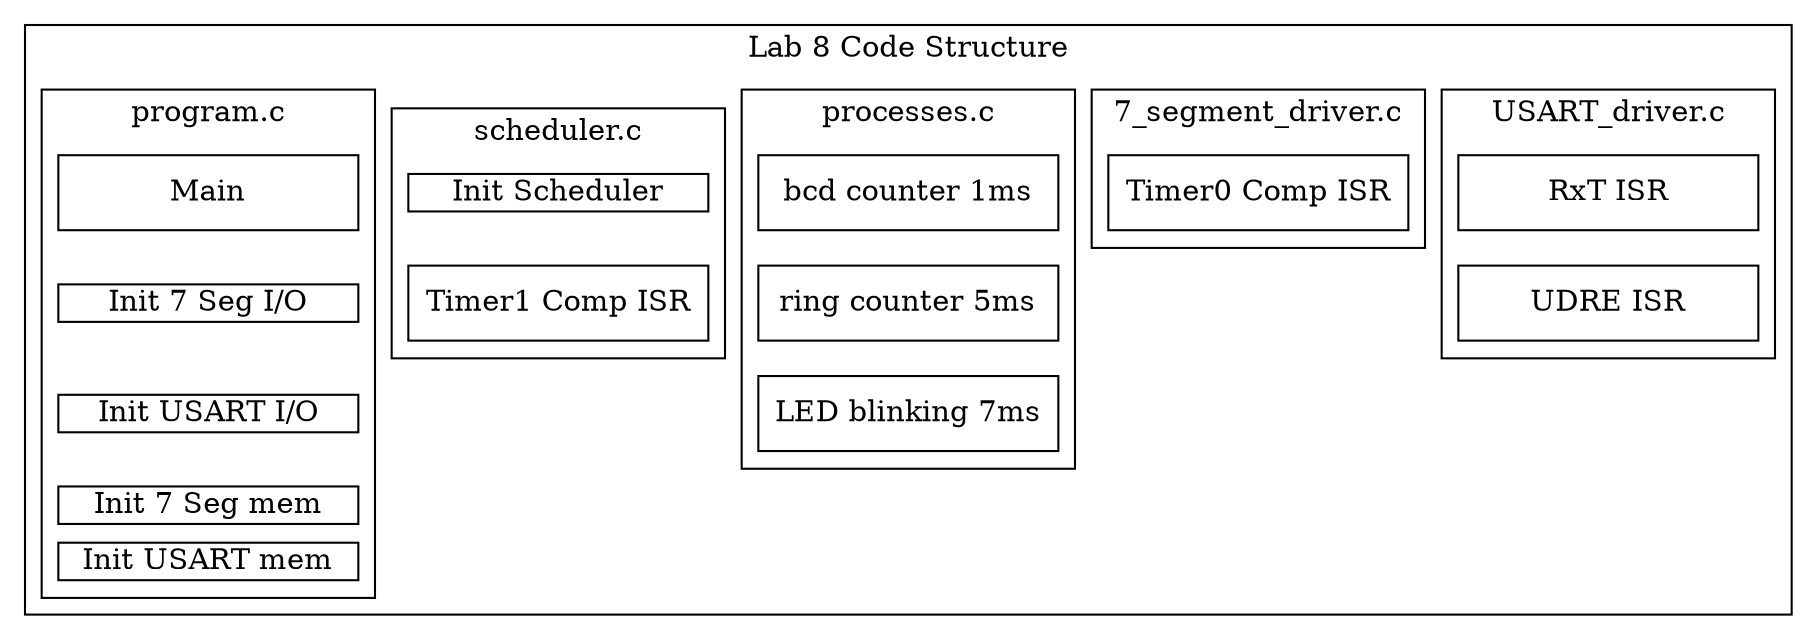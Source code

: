 // dot -Tpng code_structure.gv -Gdpi=200 -o code_structure.png

digraph H
{
	node [shape=record];
	ranksep =0.02;
    nodesep=0.02;

	nd_0   [label = "Main" fixedsize=true width=2 height=0.5];
	nd_10   [label = "Init 7 Seg I/O" fixedsize=true width=2 height=0.25];
	nd_11   [label = "Init USART I/O" fixedsize=true width=2 height=0.25];
	nd_16   [label = "Init 7 Seg mem" fixedsize=true width=2 height=0.25];
	nd_17   [label = "Init USART mem" fixedsize=true width=2 height=0.25];

	nd_13   [label = "Timer0 Comp ISR" fixedsize=true width=2 height=0.5];

	nd_14   [label = "RxT ISR" fixedsize=true width=2 height=0.5];
	nd_15   [label = "UDRE ISR" fixedsize=true width=2 height=0.5];

	nd_18	[label = "Init Scheduler" fixedsize=true width=2 height=0.25];
	nd_19	[label = "Timer1 Comp ISR" fixedsize=true width=2 height=0.5];

	nd_20 	[label = "bcd counter 1ms" fixedsize=true width=2 height=0.5];
	nd_21 	[label = "ring counter 5ms" fixedsize=true width=2 height=0.5];
	nd_22 	[label = "LED blinking 7ms" fixedsize=true width=2 height=0.5];

	subgraph cluster_new
	{
		label = "Lab 8 Code Structure";
		
		subgraph cluster_new_USART_driver
		{
			label = "USART_driver.c";
	        nd_14 -> nd_15 [style=invis len=0.02];
		}
		subgraph cluster_new_7_segment_driver
		{
			label = "7_segment_driver.c";
			nd_13;
		}
		subgraph cluster_processes
		{
			label = "processes.c";
	        nd_20 -> nd_21 [style=invis];
	        nd_21 -> nd_22 [style=invis];
		}
		subgraph cluster_scheduler
		{
			label = "scheduler.c";
	        nd_18 -> nd_19 [style=invis];
		}
		subgraph cluster_new_program
		{
			label = "program.c";
	        nd_0 -> nd_10 [style=invis];
	        nd_10 -> nd_11 [style=invis];
	        nd_11 -> nd_16 [style=invis];
	        nd_16 -> nd_17 [style=invis];
		}
	}
}